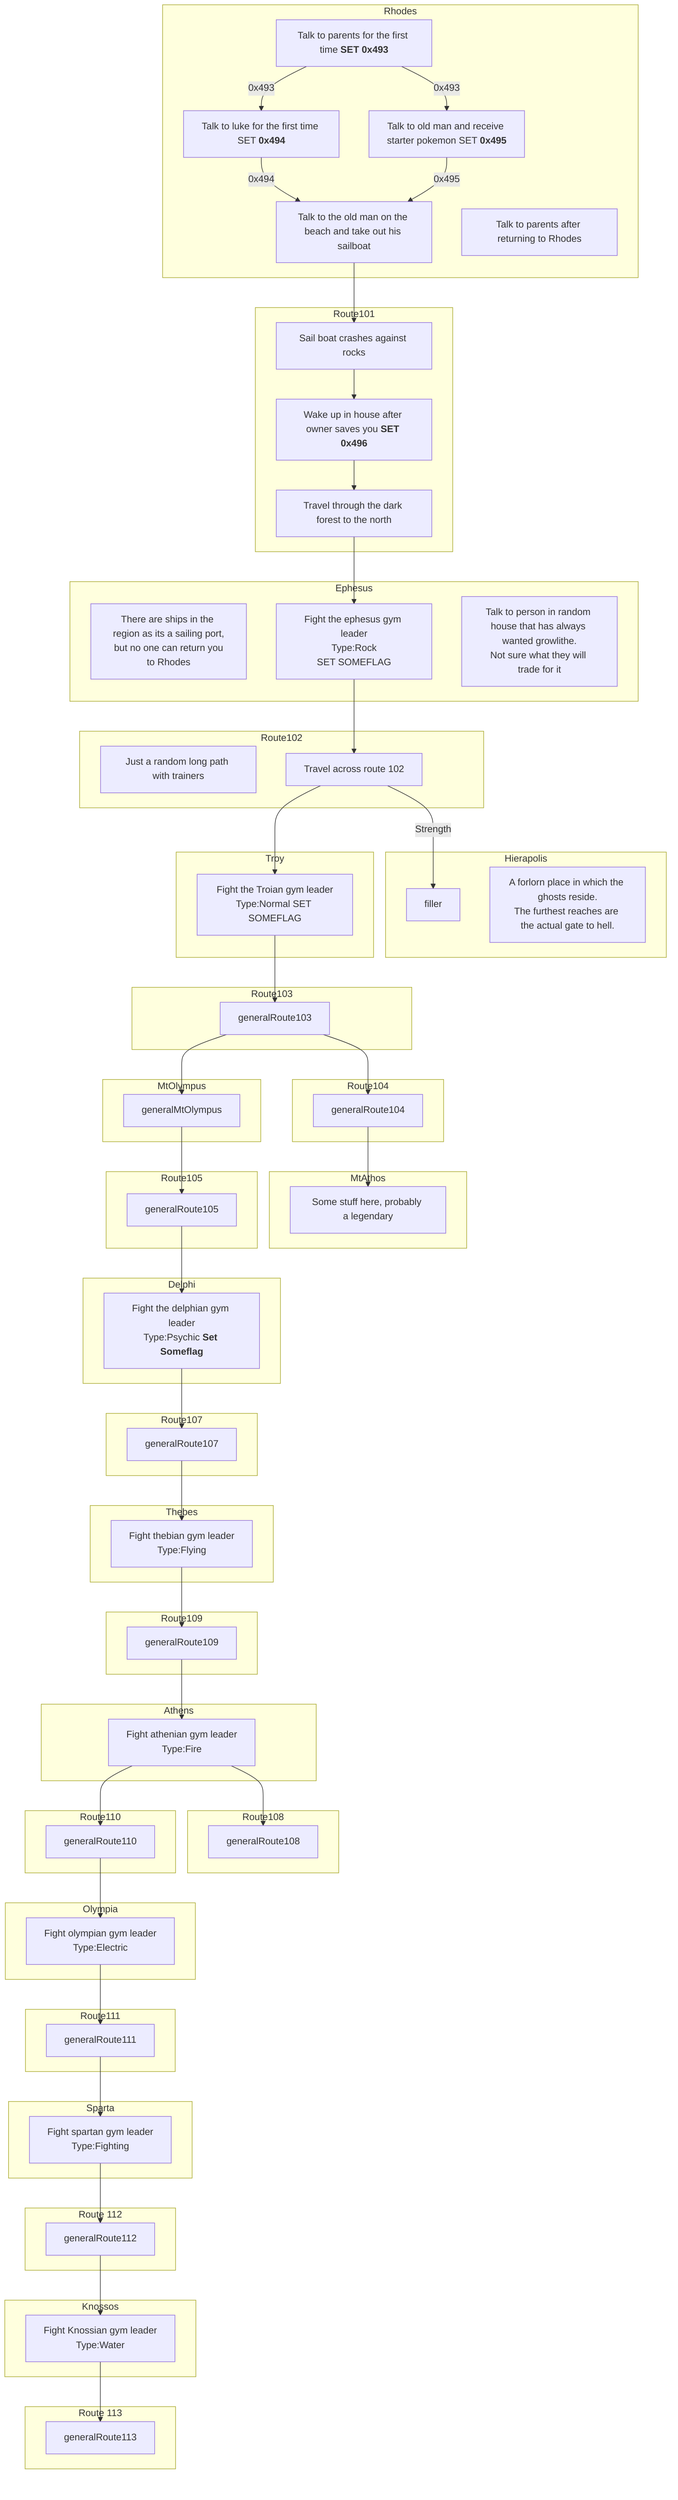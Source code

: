 graph TD

subgraph Rhodes
talkParentsA[Talk to parents for the first time <b>SET 0x493</b>]
talkLukeA[Talk to luke for the first time SET <b>0x494</b>]
getStarter[Talk to old man and receive starter pokemon SET <b>0x495</b>]
setSail[Talk to the old man on the beach and take out his sailboat]
talkParentsB[Talk to parents after returning to Rhodes]
talkParentsA-->|0x493|getStarter
talkParentsA-->|0x493|talkLukeA
talkLukeA-->|0x494|setSail
getStarter-->|0x495|setSail
end

%%Between Rhodes and Ephesus
subgraph Route101
sailBoatCrash[Sail boat crashes against rocks]
wakeupInHouse[Wake up in house after owner saves you <b>SET 0x496</b>]
darkTrail[Travel through the dark forest to the north]
setSail-->sailBoatCrash
sailBoatCrash-->wakeupInHouse
wakeupInHouse-->darkTrail
end

subgraph Ephesus
generalEphesus[There are ships in the region as its a sailing port,<br /> but no one can return you to Rhodes]
gym1[Fight the ephesus gym leader<br />Type:Rock<br />SET SOMEFLAG]
darkTrail-->gym1
traderA[Talk to person in random house that has always wanted growlithe.<br />Not sure what they will trade for it]
end

%%Between Ephesus and Troy
subgraph Route102
generalRoute102[Just a random long path with trainers]
route102[Travel across route 102]
gym1-->route102
end

subgraph Hierapolis
filler
generalHierapolis[A forlorn place in which the ghosts reside.<br />The furthest reaches are the actual gate to hell.]
route102-->|Strength|filler
end

subgraph Troy
gym2[Fight the Troian gym leader<br/>Type:Normal SET SOMEFLAG]
route102-->gym2
end

%%Between Troy and MT Olympus
subgraph Route103
gym2-->generalRoute103
end

subgraph MtOlympus
generalRoute103-->generalMtOlympus
end

%%From Route 103 to MT Athos
subgraph Route104
generalRoute103-->generalRoute104
end

subgraph MtAthos
generalRoute104-->generalMtAthos[Some stuff here, probably a legendary]
end

%%From MT Olympus to delphi
subgraph Route105
generalMtOlympus-->generalRoute105
end

subgraph Delphi
generalRoute105-->gym3[Fight the delphian gym leader<br/>Type:Psychic <b>Set Someflag</b>]
end

%%Between delphi and thebes
subgraph Route107
gym3-->generalRoute107
end

subgraph Thebes
generalRoute107-->gym4[Fight thebian gym leader<br />Type:Flying]
end


%%Between Thebes and Athens south
subgraph Route109
gym4-->generalRoute109
end

subgraph Athens
generalRoute109-->gym5[Fight athenian gym leader<br />Type:Fire]
end
%%Between Thebes and Athens north
subgraph Route108
gym5-->generalRoute108
end

%%Between route 109 and olympia
subgraph Route110
gym5-->generalRoute110
end

subgraph Olympia
generalRoute110-->gym6[Fight olympian gym leader<br/>Type:Electric]
end

%%Between olympia and sparta
subgraph Route111
gym6-->generalRoute111
end

subgraph Sparta
generalRoute111-->gym7[Fight spartan gym leader<br />Type:Fighting]
end

subgraph Route 112
gym7-->generalRoute112
end
subgraph Knossos
generalRoute112-->gym8[Fight Knossian gym leader<br/>Type:Water]
end

%%Between knossos and rhodes
subgraph Route 113
gym8-->generalRoute113
end

%%Figure out how to deal with the interoceanic routing and atlantis